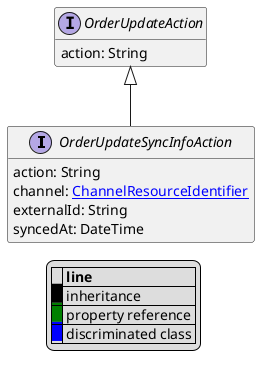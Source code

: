 @startuml

hide empty fields
hide empty methods
legend
|= |= line |
|<back:black>   </back>| inheritance |
|<back:green>   </back>| property reference |
|<back:blue>   </back>| discriminated class |
endlegend
interface OrderUpdateSyncInfoAction [[OrderUpdateSyncInfoAction.svg]] extends OrderUpdateAction {
    action: String
    channel: [[ChannelResourceIdentifier.svg ChannelResourceIdentifier]]
    externalId: String
    syncedAt: DateTime
}
interface OrderUpdateAction [[OrderUpdateAction.svg]]  {
    action: String
}





@enduml
